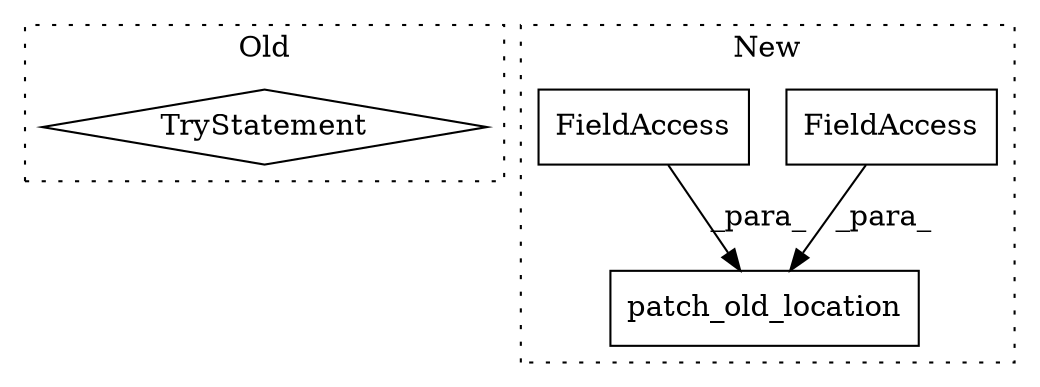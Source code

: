 digraph G {
subgraph cluster0 {
1 [label="TryStatement" a="54" s="7191" l="4" shape="diamond"];
label = "Old";
style="dotted";
}
subgraph cluster1 {
2 [label="patch_old_location" a="32" s="4149,4191" l="19,1" shape="box"];
3 [label="FieldAccess" a="22" s="4180" l="11" shape="box"];
4 [label="FieldAccess" a="22" s="4168" l="11" shape="box"];
label = "New";
style="dotted";
}
3 -> 2 [label="_para_"];
4 -> 2 [label="_para_"];
}